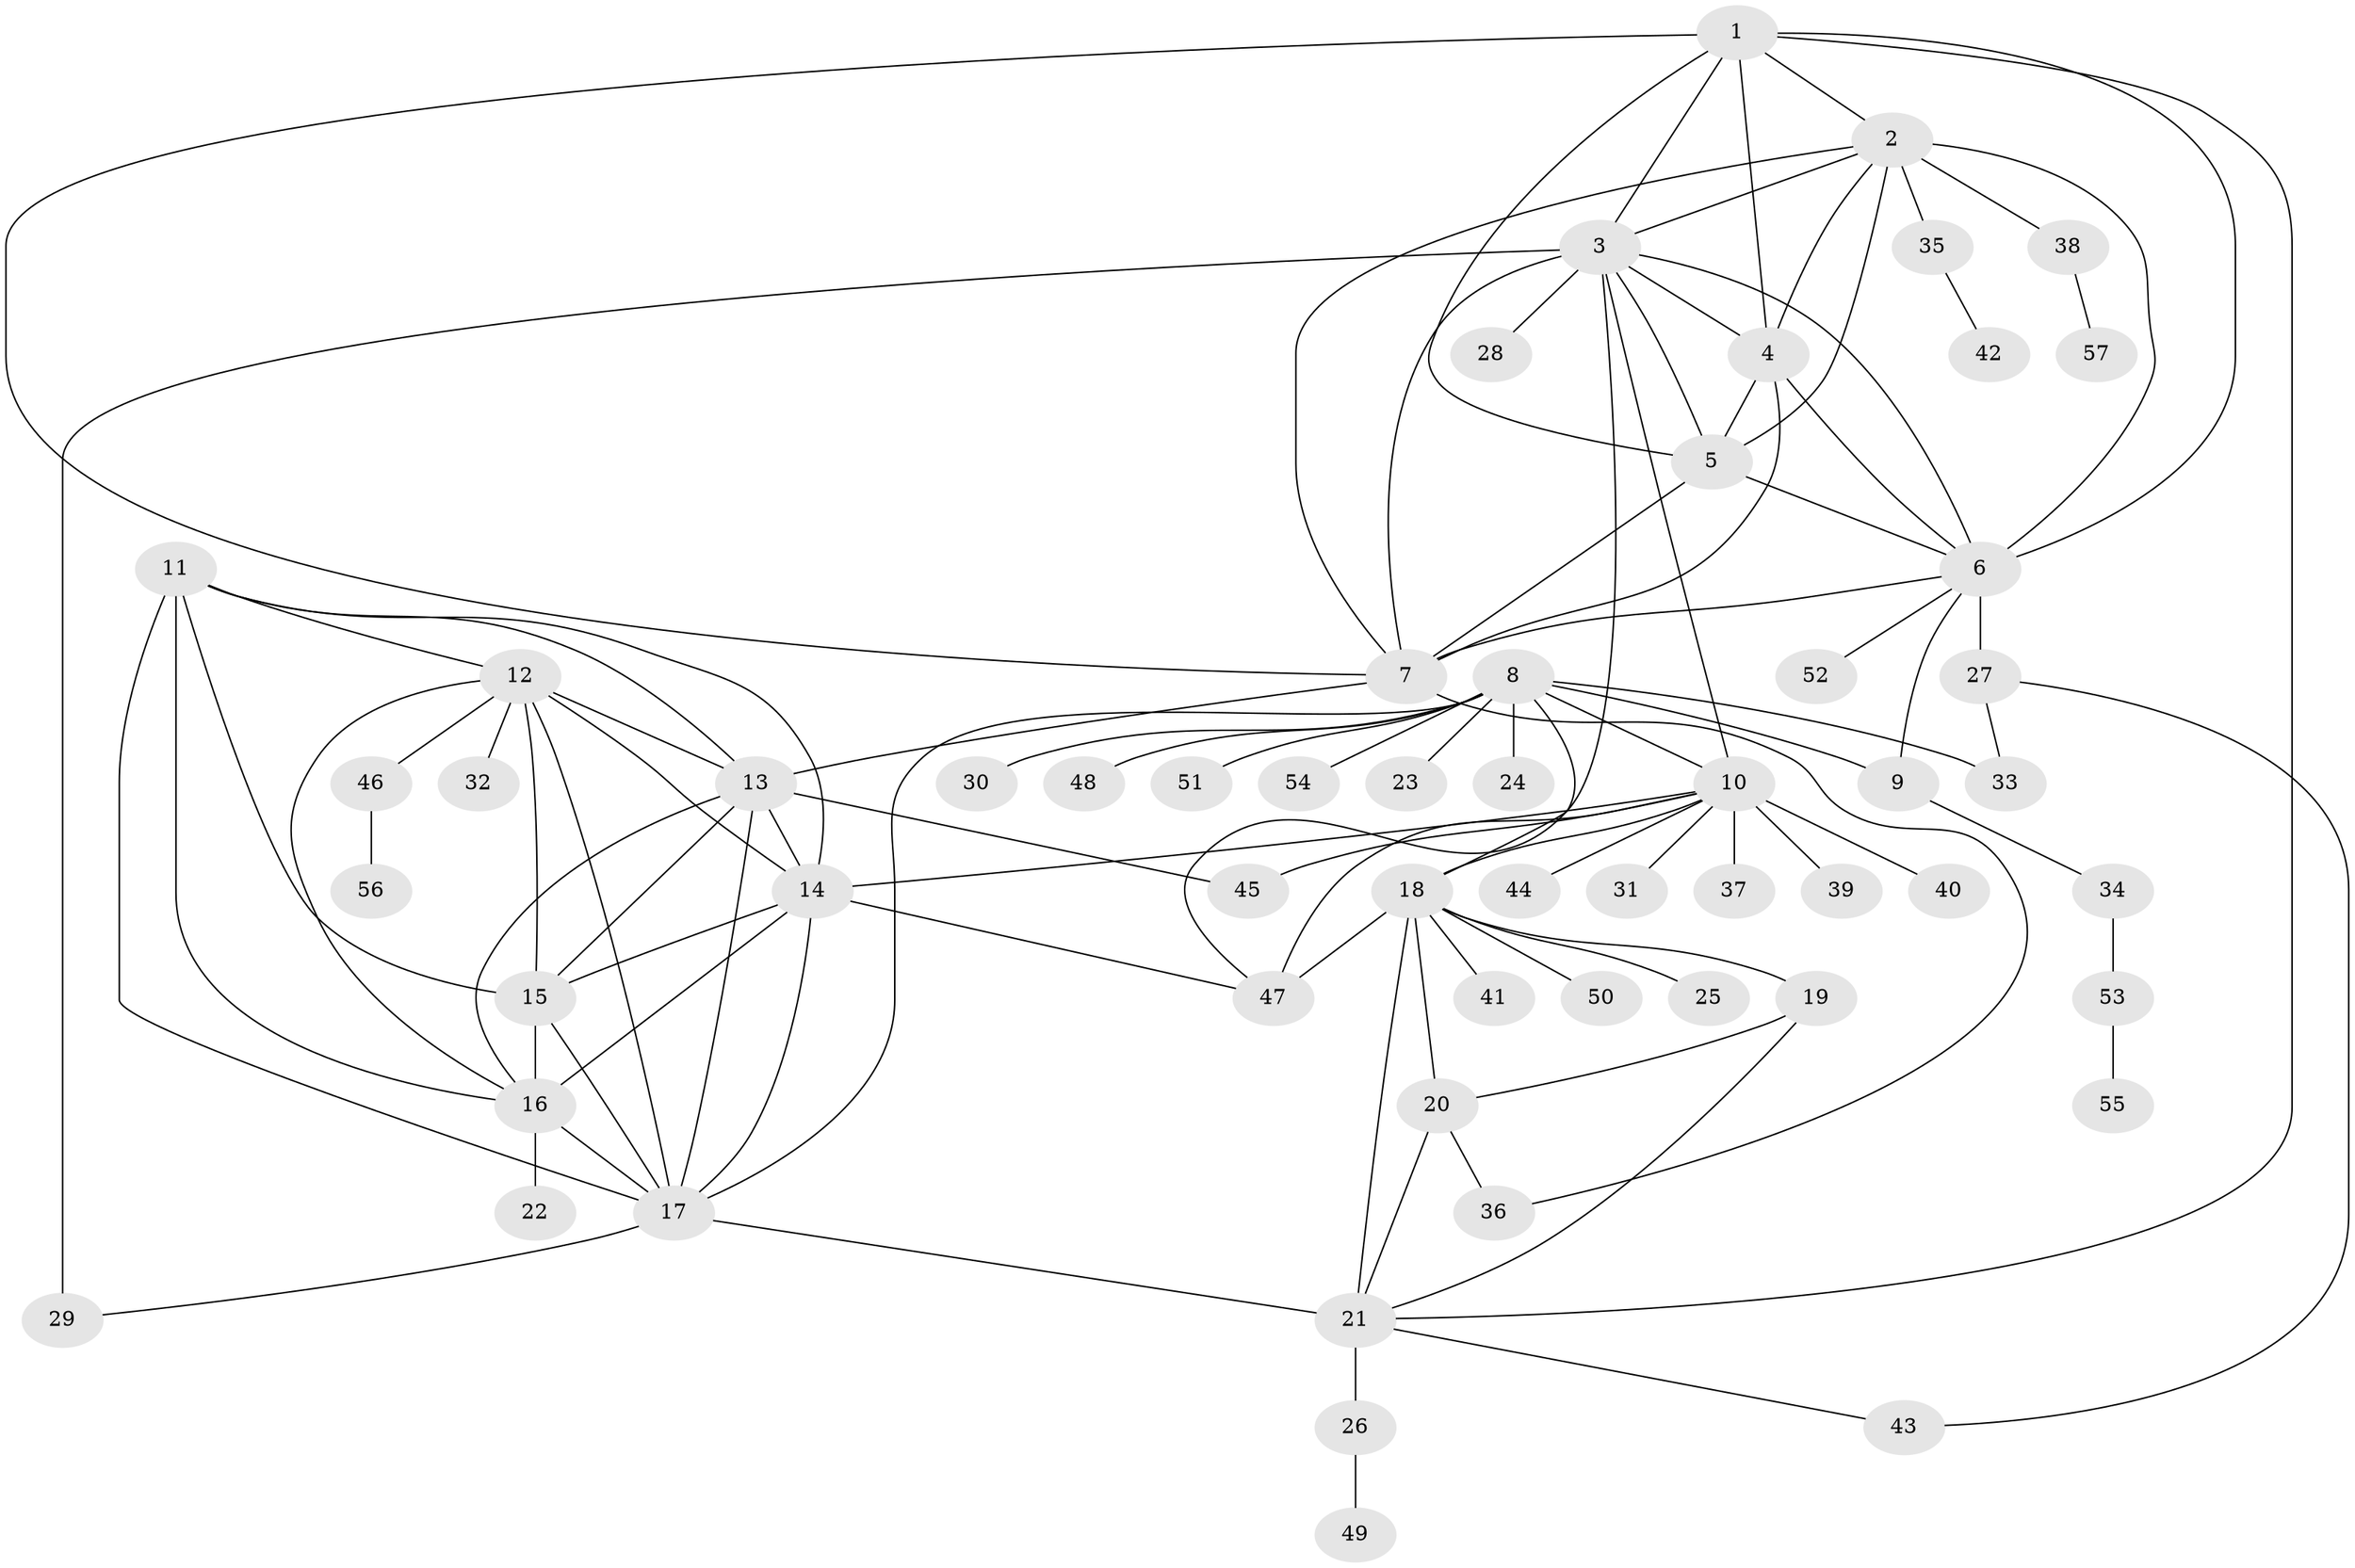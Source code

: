 // original degree distribution, {8: 0.03571428571428571, 11: 0.014285714285714285, 13: 0.007142857142857143, 7: 0.04285714285714286, 9: 0.05714285714285714, 14: 0.007142857142857143, 10: 0.05, 6: 0.014285714285714285, 12: 0.02142857142857143, 1: 0.5714285714285714, 3: 0.03571428571428571, 2: 0.14285714285714285}
// Generated by graph-tools (version 1.1) at 2025/52/03/04/25 22:52:28]
// undirected, 57 vertices, 103 edges
graph export_dot {
  node [color=gray90,style=filled];
  1;
  2;
  3;
  4;
  5;
  6;
  7;
  8;
  9;
  10;
  11;
  12;
  13;
  14;
  15;
  16;
  17;
  18;
  19;
  20;
  21;
  22;
  23;
  24;
  25;
  26;
  27;
  28;
  29;
  30;
  31;
  32;
  33;
  34;
  35;
  36;
  37;
  38;
  39;
  40;
  41;
  42;
  43;
  44;
  45;
  46;
  47;
  48;
  49;
  50;
  51;
  52;
  53;
  54;
  55;
  56;
  57;
  1 -- 2 [weight=1.0];
  1 -- 3 [weight=1.0];
  1 -- 4 [weight=1.0];
  1 -- 5 [weight=1.0];
  1 -- 6 [weight=1.0];
  1 -- 7 [weight=1.0];
  1 -- 21 [weight=1.0];
  2 -- 3 [weight=1.0];
  2 -- 4 [weight=1.0];
  2 -- 5 [weight=1.0];
  2 -- 6 [weight=1.0];
  2 -- 7 [weight=1.0];
  2 -- 35 [weight=3.0];
  2 -- 38 [weight=1.0];
  3 -- 4 [weight=1.0];
  3 -- 5 [weight=1.0];
  3 -- 6 [weight=1.0];
  3 -- 7 [weight=1.0];
  3 -- 10 [weight=1.0];
  3 -- 28 [weight=1.0];
  3 -- 29 [weight=3.0];
  3 -- 47 [weight=1.0];
  4 -- 5 [weight=1.0];
  4 -- 6 [weight=1.0];
  4 -- 7 [weight=1.0];
  5 -- 6 [weight=1.0];
  5 -- 7 [weight=1.0];
  6 -- 7 [weight=1.0];
  6 -- 9 [weight=1.0];
  6 -- 27 [weight=5.0];
  6 -- 52 [weight=1.0];
  7 -- 13 [weight=1.0];
  7 -- 36 [weight=1.0];
  8 -- 9 [weight=6.0];
  8 -- 10 [weight=1.0];
  8 -- 17 [weight=1.0];
  8 -- 18 [weight=1.0];
  8 -- 23 [weight=2.0];
  8 -- 24 [weight=3.0];
  8 -- 30 [weight=1.0];
  8 -- 33 [weight=1.0];
  8 -- 48 [weight=2.0];
  8 -- 51 [weight=2.0];
  8 -- 54 [weight=2.0];
  9 -- 34 [weight=2.0];
  10 -- 14 [weight=1.0];
  10 -- 18 [weight=1.0];
  10 -- 31 [weight=3.0];
  10 -- 37 [weight=3.0];
  10 -- 39 [weight=1.0];
  10 -- 40 [weight=3.0];
  10 -- 44 [weight=1.0];
  10 -- 45 [weight=2.0];
  10 -- 47 [weight=1.0];
  11 -- 12 [weight=1.0];
  11 -- 13 [weight=1.0];
  11 -- 14 [weight=1.0];
  11 -- 15 [weight=1.0];
  11 -- 16 [weight=1.0];
  11 -- 17 [weight=1.0];
  12 -- 13 [weight=1.0];
  12 -- 14 [weight=1.0];
  12 -- 15 [weight=1.0];
  12 -- 16 [weight=1.0];
  12 -- 17 [weight=1.0];
  12 -- 32 [weight=1.0];
  12 -- 46 [weight=1.0];
  13 -- 14 [weight=1.0];
  13 -- 15 [weight=1.0];
  13 -- 16 [weight=1.0];
  13 -- 17 [weight=1.0];
  13 -- 45 [weight=1.0];
  14 -- 15 [weight=1.0];
  14 -- 16 [weight=1.0];
  14 -- 17 [weight=1.0];
  14 -- 47 [weight=1.0];
  15 -- 16 [weight=3.0];
  15 -- 17 [weight=1.0];
  16 -- 17 [weight=1.0];
  16 -- 22 [weight=6.0];
  17 -- 21 [weight=1.0];
  17 -- 29 [weight=1.0];
  18 -- 19 [weight=4.0];
  18 -- 20 [weight=4.0];
  18 -- 21 [weight=4.0];
  18 -- 25 [weight=2.0];
  18 -- 41 [weight=1.0];
  18 -- 47 [weight=3.0];
  18 -- 50 [weight=1.0];
  19 -- 20 [weight=1.0];
  19 -- 21 [weight=1.0];
  20 -- 21 [weight=1.0];
  20 -- 36 [weight=2.0];
  21 -- 26 [weight=1.0];
  21 -- 43 [weight=1.0];
  26 -- 49 [weight=1.0];
  27 -- 33 [weight=1.0];
  27 -- 43 [weight=1.0];
  34 -- 53 [weight=1.0];
  35 -- 42 [weight=1.0];
  38 -- 57 [weight=1.0];
  46 -- 56 [weight=1.0];
  53 -- 55 [weight=1.0];
}
